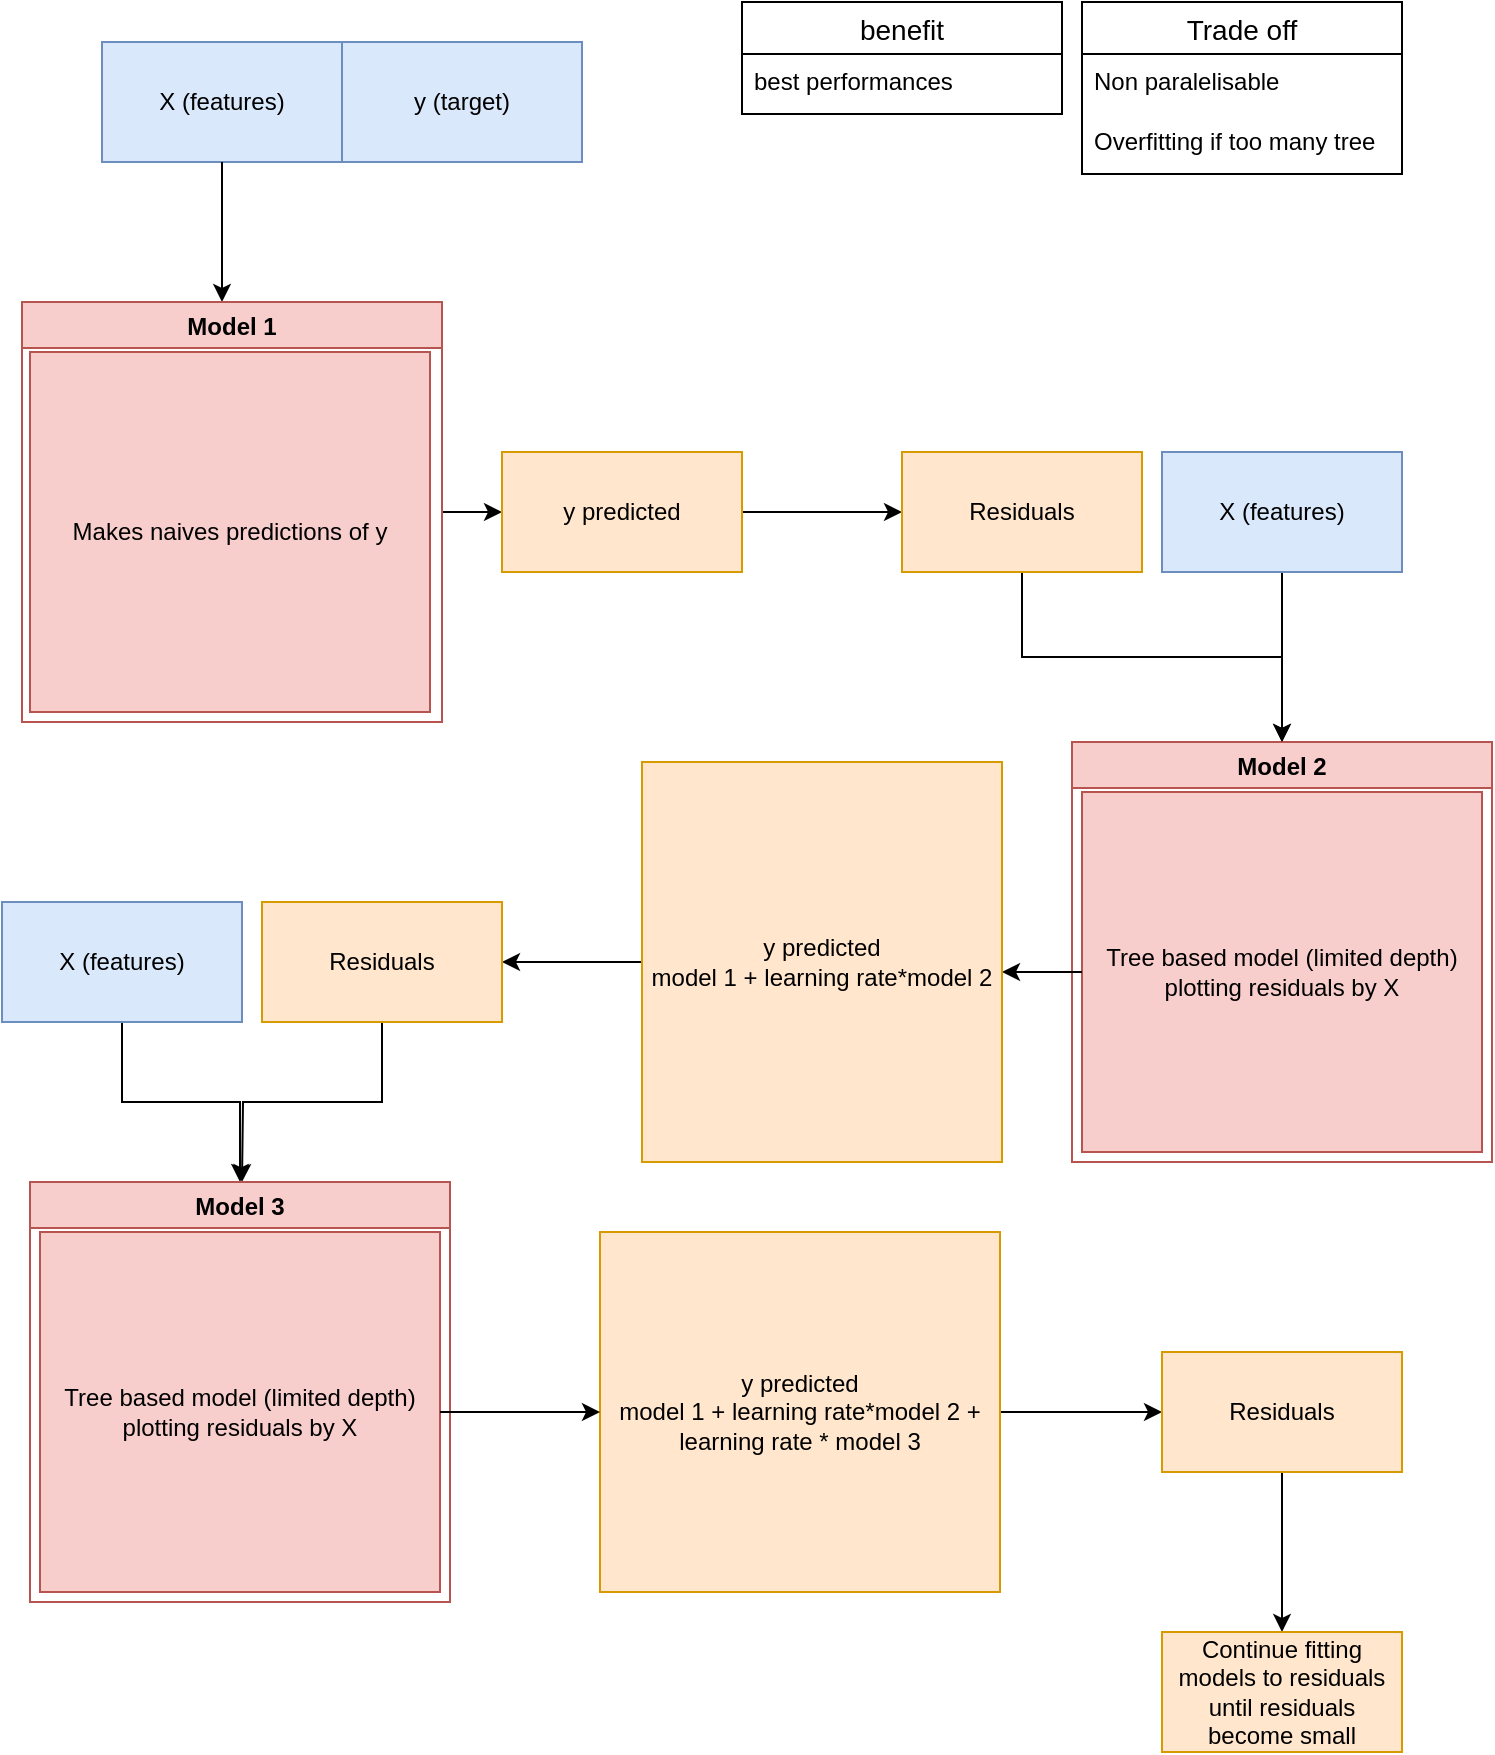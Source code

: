 <mxfile version="18.1.3" type="github">
  <diagram id="UYDeSSAZiTKU4uVeoDKJ" name="Page-1">
    <mxGraphModel dx="1422" dy="820" grid="1" gridSize="10" guides="1" tooltips="1" connect="1" arrows="1" fold="1" page="1" pageScale="1" pageWidth="827" pageHeight="1169" math="0" shadow="0">
      <root>
        <mxCell id="0" />
        <mxCell id="1" parent="0" />
        <mxCell id="IgK7_1_0JaDIEE95ox1E-1" value="X (features)" style="rounded=0;whiteSpace=wrap;html=1;fillColor=#dae8fc;strokeColor=#6c8ebf;" parent="1" vertex="1">
          <mxGeometry x="50" y="40" width="120" height="60" as="geometry" />
        </mxCell>
        <mxCell id="IgK7_1_0JaDIEE95ox1E-2" value="&lt;div&gt;y (target)&lt;br&gt;&lt;/div&gt;" style="rounded=0;whiteSpace=wrap;html=1;fillColor=#dae8fc;strokeColor=#6c8ebf;" parent="1" vertex="1">
          <mxGeometry x="170" y="40" width="120" height="60" as="geometry" />
        </mxCell>
        <mxCell id="IgK7_1_0JaDIEE95ox1E-3" value="" style="endArrow=classic;html=1;rounded=0;exitX=0.5;exitY=1;exitDx=0;exitDy=0;" parent="1" source="IgK7_1_0JaDIEE95ox1E-1" edge="1">
          <mxGeometry width="50" height="50" relative="1" as="geometry">
            <mxPoint x="340" y="360" as="sourcePoint" />
            <mxPoint x="110" y="170" as="targetPoint" />
          </mxGeometry>
        </mxCell>
        <mxCell id="IgK7_1_0JaDIEE95ox1E-11" style="edgeStyle=orthogonalEdgeStyle;rounded=0;orthogonalLoop=1;jettySize=auto;html=1;exitX=1;exitY=0.5;exitDx=0;exitDy=0;entryX=0;entryY=0.5;entryDx=0;entryDy=0;" parent="1" source="IgK7_1_0JaDIEE95ox1E-5" target="IgK7_1_0JaDIEE95ox1E-10" edge="1">
          <mxGeometry relative="1" as="geometry" />
        </mxCell>
        <mxCell id="IgK7_1_0JaDIEE95ox1E-5" value="Model 1" style="swimlane;fillColor=#f8cecc;strokeColor=#b85450;" parent="1" vertex="1">
          <mxGeometry x="10" y="170" width="210" height="210" as="geometry" />
        </mxCell>
        <mxCell id="IgK7_1_0JaDIEE95ox1E-9" value="&lt;div&gt;Makes naives predictions of y&lt;/div&gt;" style="rounded=0;whiteSpace=wrap;html=1;fillColor=#f8cecc;strokeColor=#b85450;" parent="IgK7_1_0JaDIEE95ox1E-5" vertex="1">
          <mxGeometry x="4" y="25" width="200" height="180" as="geometry" />
        </mxCell>
        <mxCell id="IgK7_1_0JaDIEE95ox1E-14" value="" style="edgeStyle=orthogonalEdgeStyle;rounded=0;orthogonalLoop=1;jettySize=auto;html=1;" parent="1" source="IgK7_1_0JaDIEE95ox1E-10" target="IgK7_1_0JaDIEE95ox1E-13" edge="1">
          <mxGeometry relative="1" as="geometry" />
        </mxCell>
        <mxCell id="IgK7_1_0JaDIEE95ox1E-10" value="y predicted" style="rounded=0;whiteSpace=wrap;html=1;fillColor=#ffe6cc;strokeColor=#d79b00;" parent="1" vertex="1">
          <mxGeometry x="250" y="245" width="120" height="60" as="geometry" />
        </mxCell>
        <mxCell id="IgK7_1_0JaDIEE95ox1E-20" style="edgeStyle=orthogonalEdgeStyle;rounded=0;orthogonalLoop=1;jettySize=auto;html=1;exitX=0.5;exitY=1;exitDx=0;exitDy=0;entryX=0.5;entryY=0;entryDx=0;entryDy=0;" parent="1" source="IgK7_1_0JaDIEE95ox1E-13" target="IgK7_1_0JaDIEE95ox1E-16" edge="1">
          <mxGeometry relative="1" as="geometry">
            <mxPoint x="510" y="390" as="targetPoint" />
          </mxGeometry>
        </mxCell>
        <mxCell id="IgK7_1_0JaDIEE95ox1E-13" value="Residuals" style="rounded=0;whiteSpace=wrap;html=1;fillColor=#ffe6cc;strokeColor=#d79b00;" parent="1" vertex="1">
          <mxGeometry x="450" y="245" width="120" height="60" as="geometry" />
        </mxCell>
        <mxCell id="IgK7_1_0JaDIEE95ox1E-16" value="Model 2" style="swimlane;fillColor=#f8cecc;strokeColor=#b85450;" parent="1" vertex="1">
          <mxGeometry x="535" y="390" width="210" height="210" as="geometry" />
        </mxCell>
        <mxCell id="IgK7_1_0JaDIEE95ox1E-17" value="&lt;div&gt;Tree based model (limited depth)&lt;br&gt;&lt;/div&gt;&lt;div&gt;plotting residuals by X&lt;br&gt;&lt;/div&gt;" style="rounded=0;whiteSpace=wrap;html=1;fillColor=#f8cecc;strokeColor=#b85450;" parent="IgK7_1_0JaDIEE95ox1E-16" vertex="1">
          <mxGeometry x="5" y="25" width="200" height="180" as="geometry" />
        </mxCell>
        <mxCell id="IgK7_1_0JaDIEE95ox1E-19" style="edgeStyle=orthogonalEdgeStyle;rounded=0;orthogonalLoop=1;jettySize=auto;html=1;exitX=0.5;exitY=1;exitDx=0;exitDy=0;" parent="1" source="IgK7_1_0JaDIEE95ox1E-18" target="IgK7_1_0JaDIEE95ox1E-16" edge="1">
          <mxGeometry relative="1" as="geometry" />
        </mxCell>
        <mxCell id="IgK7_1_0JaDIEE95ox1E-18" value="X (features)" style="rounded=0;whiteSpace=wrap;html=1;fillColor=#dae8fc;strokeColor=#6c8ebf;" parent="1" vertex="1">
          <mxGeometry x="580" y="245" width="120" height="60" as="geometry" />
        </mxCell>
        <mxCell id="IgK7_1_0JaDIEE95ox1E-22" value="" style="edgeStyle=orthogonalEdgeStyle;rounded=0;orthogonalLoop=1;jettySize=auto;html=1;" parent="1" source="IgK7_1_0JaDIEE95ox1E-17" edge="1">
          <mxGeometry relative="1" as="geometry">
            <mxPoint x="500" y="505" as="targetPoint" />
          </mxGeometry>
        </mxCell>
        <mxCell id="IgK7_1_0JaDIEE95ox1E-25" value="" style="edgeStyle=orthogonalEdgeStyle;rounded=0;orthogonalLoop=1;jettySize=auto;html=1;" parent="1" source="IgK7_1_0JaDIEE95ox1E-23" target="IgK7_1_0JaDIEE95ox1E-24" edge="1">
          <mxGeometry relative="1" as="geometry" />
        </mxCell>
        <mxCell id="IgK7_1_0JaDIEE95ox1E-23" value="&lt;div&gt;y predicted&lt;/div&gt;&lt;div&gt;model 1 + learning rate*model 2&lt;br&gt;&lt;/div&gt;" style="rounded=0;whiteSpace=wrap;html=1;fillColor=#ffe6cc;strokeColor=#d79b00;" parent="1" vertex="1">
          <mxGeometry x="320" y="400" width="180" height="200" as="geometry" />
        </mxCell>
        <mxCell id="IgK7_1_0JaDIEE95ox1E-30" style="edgeStyle=orthogonalEdgeStyle;rounded=0;orthogonalLoop=1;jettySize=auto;html=1;exitX=0.5;exitY=1;exitDx=0;exitDy=0;" parent="1" source="IgK7_1_0JaDIEE95ox1E-24" edge="1">
          <mxGeometry relative="1" as="geometry">
            <mxPoint x="120" y="610" as="targetPoint" />
          </mxGeometry>
        </mxCell>
        <mxCell id="IgK7_1_0JaDIEE95ox1E-24" value="Residuals" style="whiteSpace=wrap;html=1;fillColor=#ffe6cc;strokeColor=#d79b00;rounded=0;" parent="1" vertex="1">
          <mxGeometry x="130" y="470" width="120" height="60" as="geometry" />
        </mxCell>
        <mxCell id="IgK7_1_0JaDIEE95ox1E-29" style="edgeStyle=orthogonalEdgeStyle;rounded=0;orthogonalLoop=1;jettySize=auto;html=1;exitX=0.5;exitY=1;exitDx=0;exitDy=0;entryX=0.5;entryY=0;entryDx=0;entryDy=0;" parent="1" source="IgK7_1_0JaDIEE95ox1E-26" target="IgK7_1_0JaDIEE95ox1E-27" edge="1">
          <mxGeometry relative="1" as="geometry" />
        </mxCell>
        <mxCell id="IgK7_1_0JaDIEE95ox1E-26" value="X (features)" style="rounded=0;whiteSpace=wrap;html=1;fillColor=#dae8fc;strokeColor=#6c8ebf;" parent="1" vertex="1">
          <mxGeometry y="470" width="120" height="60" as="geometry" />
        </mxCell>
        <mxCell id="IgK7_1_0JaDIEE95ox1E-27" value="Model 3" style="swimlane;fillColor=#f8cecc;strokeColor=#b85450;" parent="1" vertex="1">
          <mxGeometry x="14" y="610" width="210" height="210" as="geometry" />
        </mxCell>
        <mxCell id="IgK7_1_0JaDIEE95ox1E-28" value="&lt;div&gt;Tree based model (limited depth)&lt;br&gt;&lt;/div&gt;&lt;div&gt;plotting residuals by X&lt;br&gt;&lt;/div&gt;" style="rounded=0;whiteSpace=wrap;html=1;fillColor=#f8cecc;strokeColor=#b85450;" parent="IgK7_1_0JaDIEE95ox1E-27" vertex="1">
          <mxGeometry x="5" y="25" width="200" height="180" as="geometry" />
        </mxCell>
        <mxCell id="IgK7_1_0JaDIEE95ox1E-34" value="" style="edgeStyle=orthogonalEdgeStyle;rounded=0;orthogonalLoop=1;jettySize=auto;html=1;entryX=0;entryY=0.5;entryDx=0;entryDy=0;" parent="1" source="IgK7_1_0JaDIEE95ox1E-31" target="IgK7_1_0JaDIEE95ox1E-35" edge="1">
          <mxGeometry relative="1" as="geometry">
            <mxPoint x="579" y="725" as="targetPoint" />
          </mxGeometry>
        </mxCell>
        <mxCell id="IgK7_1_0JaDIEE95ox1E-31" value="&lt;div&gt;y predicted&lt;/div&gt;model 1 + learning rate*model 2 + learning rate * model 3" style="rounded=0;whiteSpace=wrap;html=1;fillColor=#ffe6cc;strokeColor=#d79b00;" parent="1" vertex="1">
          <mxGeometry x="299" y="635" width="200" height="180" as="geometry" />
        </mxCell>
        <mxCell id="IgK7_1_0JaDIEE95ox1E-32" value="" style="edgeStyle=orthogonalEdgeStyle;rounded=0;orthogonalLoop=1;jettySize=auto;html=1;" parent="1" source="IgK7_1_0JaDIEE95ox1E-28" target="IgK7_1_0JaDIEE95ox1E-31" edge="1">
          <mxGeometry relative="1" as="geometry" />
        </mxCell>
        <mxCell id="IgK7_1_0JaDIEE95ox1E-37" value="" style="edgeStyle=orthogonalEdgeStyle;rounded=0;orthogonalLoop=1;jettySize=auto;html=1;" parent="1" source="IgK7_1_0JaDIEE95ox1E-35" target="IgK7_1_0JaDIEE95ox1E-36" edge="1">
          <mxGeometry relative="1" as="geometry" />
        </mxCell>
        <mxCell id="IgK7_1_0JaDIEE95ox1E-35" value="Residuals" style="whiteSpace=wrap;html=1;fillColor=#ffe6cc;strokeColor=#d79b00;rounded=0;" parent="1" vertex="1">
          <mxGeometry x="580" y="695" width="120" height="60" as="geometry" />
        </mxCell>
        <mxCell id="IgK7_1_0JaDIEE95ox1E-36" value="Continue fitting models to residuals until residuals become small" style="whiteSpace=wrap;html=1;fillColor=#ffe6cc;strokeColor=#d79b00;rounded=0;" parent="1" vertex="1">
          <mxGeometry x="580" y="835" width="120" height="60" as="geometry" />
        </mxCell>
        <mxCell id="IgK7_1_0JaDIEE95ox1E-40" value="benefit" style="swimlane;fontStyle=0;childLayout=stackLayout;horizontal=1;startSize=26;horizontalStack=0;resizeParent=1;resizeParentMax=0;resizeLast=0;collapsible=1;marginBottom=0;align=center;fontSize=14;" parent="1" vertex="1">
          <mxGeometry x="370" y="20" width="160" height="56" as="geometry" />
        </mxCell>
        <mxCell id="IgK7_1_0JaDIEE95ox1E-41" value="best performances" style="text;strokeColor=none;fillColor=none;spacingLeft=4;spacingRight=4;overflow=hidden;rotatable=0;points=[[0,0.5],[1,0.5]];portConstraint=eastwest;fontSize=12;" parent="IgK7_1_0JaDIEE95ox1E-40" vertex="1">
          <mxGeometry y="26" width="160" height="30" as="geometry" />
        </mxCell>
        <mxCell id="IgK7_1_0JaDIEE95ox1E-44" value="Trade off" style="swimlane;fontStyle=0;childLayout=stackLayout;horizontal=1;startSize=26;horizontalStack=0;resizeParent=1;resizeParentMax=0;resizeLast=0;collapsible=1;marginBottom=0;align=center;fontSize=14;" parent="1" vertex="1">
          <mxGeometry x="540" y="20" width="160" height="86" as="geometry" />
        </mxCell>
        <mxCell id="IgK7_1_0JaDIEE95ox1E-45" value="Non paralelisable" style="text;strokeColor=none;fillColor=none;spacingLeft=4;spacingRight=4;overflow=hidden;rotatable=0;points=[[0,0.5],[1,0.5]];portConstraint=eastwest;fontSize=12;" parent="IgK7_1_0JaDIEE95ox1E-44" vertex="1">
          <mxGeometry y="26" width="160" height="30" as="geometry" />
        </mxCell>
        <mxCell id="IgK7_1_0JaDIEE95ox1E-46" value="Overfitting if too many tree&#xa;" style="text;strokeColor=none;fillColor=none;spacingLeft=4;spacingRight=4;overflow=hidden;rotatable=0;points=[[0,0.5],[1,0.5]];portConstraint=eastwest;fontSize=12;" parent="IgK7_1_0JaDIEE95ox1E-44" vertex="1">
          <mxGeometry y="56" width="160" height="30" as="geometry" />
        </mxCell>
      </root>
    </mxGraphModel>
  </diagram>
</mxfile>
